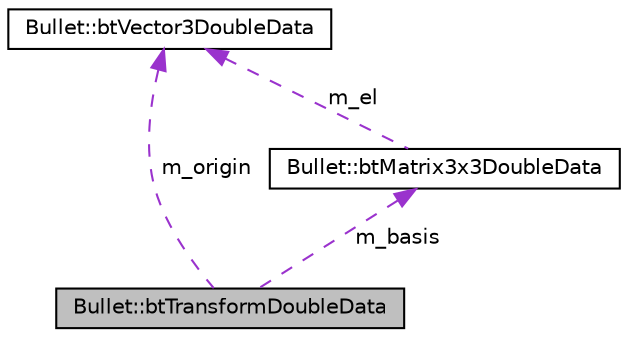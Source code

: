 digraph "Bullet::btTransformDoubleData"
{
  edge [fontname="Helvetica",fontsize="10",labelfontname="Helvetica",labelfontsize="10"];
  node [fontname="Helvetica",fontsize="10",shape=record];
  Node1 [label="Bullet::btTransformDoubleData",height=0.2,width=0.4,color="black", fillcolor="grey75", style="filled", fontcolor="black"];
  Node2 -> Node1 [dir="back",color="darkorchid3",fontsize="10",style="dashed",label=" m_basis" ,fontname="Helvetica"];
  Node2 [label="Bullet::btMatrix3x3DoubleData",height=0.2,width=0.4,color="black", fillcolor="white", style="filled",URL="$class_bullet_1_1bt_matrix3x3_double_data.html"];
  Node3 -> Node2 [dir="back",color="darkorchid3",fontsize="10",style="dashed",label=" m_el" ,fontname="Helvetica"];
  Node3 [label="Bullet::btVector3DoubleData",height=0.2,width=0.4,color="black", fillcolor="white", style="filled",URL="$class_bullet_1_1bt_vector3_double_data.html"];
  Node3 -> Node1 [dir="back",color="darkorchid3",fontsize="10",style="dashed",label=" m_origin" ,fontname="Helvetica"];
}
